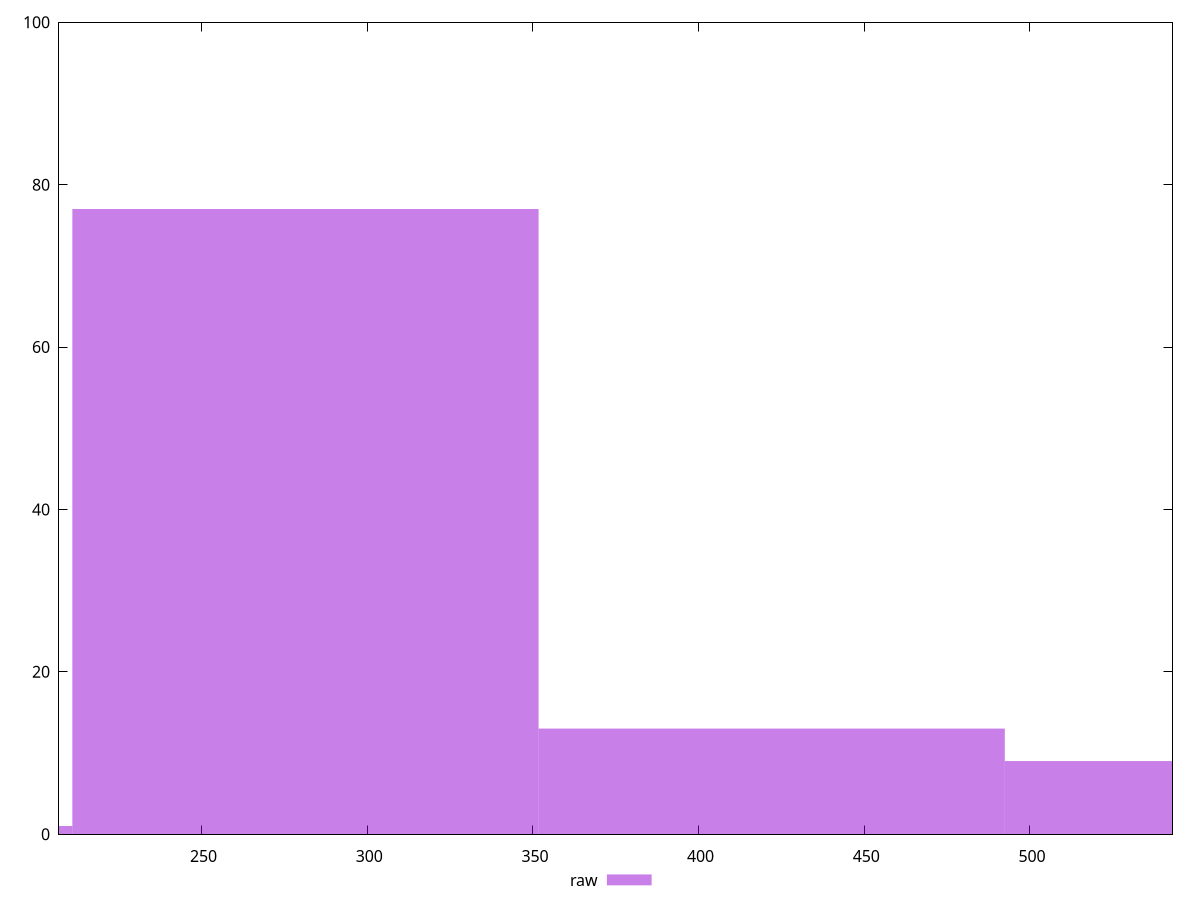 reset

$raw <<EOF
140.68480189902726 1
562.739207596109 9
422.0544056970818 13
281.3696037980545 77
EOF

set key outside below
set boxwidth 140.68480189902726
set xrange [207:543]
set yrange [0:100]
set trange [0:100]
set style fill transparent solid 0.5 noborder
set terminal svg size 640, 490 enhanced background rgb 'white'
set output "report_00019_2021-02-10T18-14-37.922Z//render-blocking-resources/samples/pages+cached+noadtech+nomedia/raw/histogram.svg"

plot $raw title "raw" with boxes

reset
